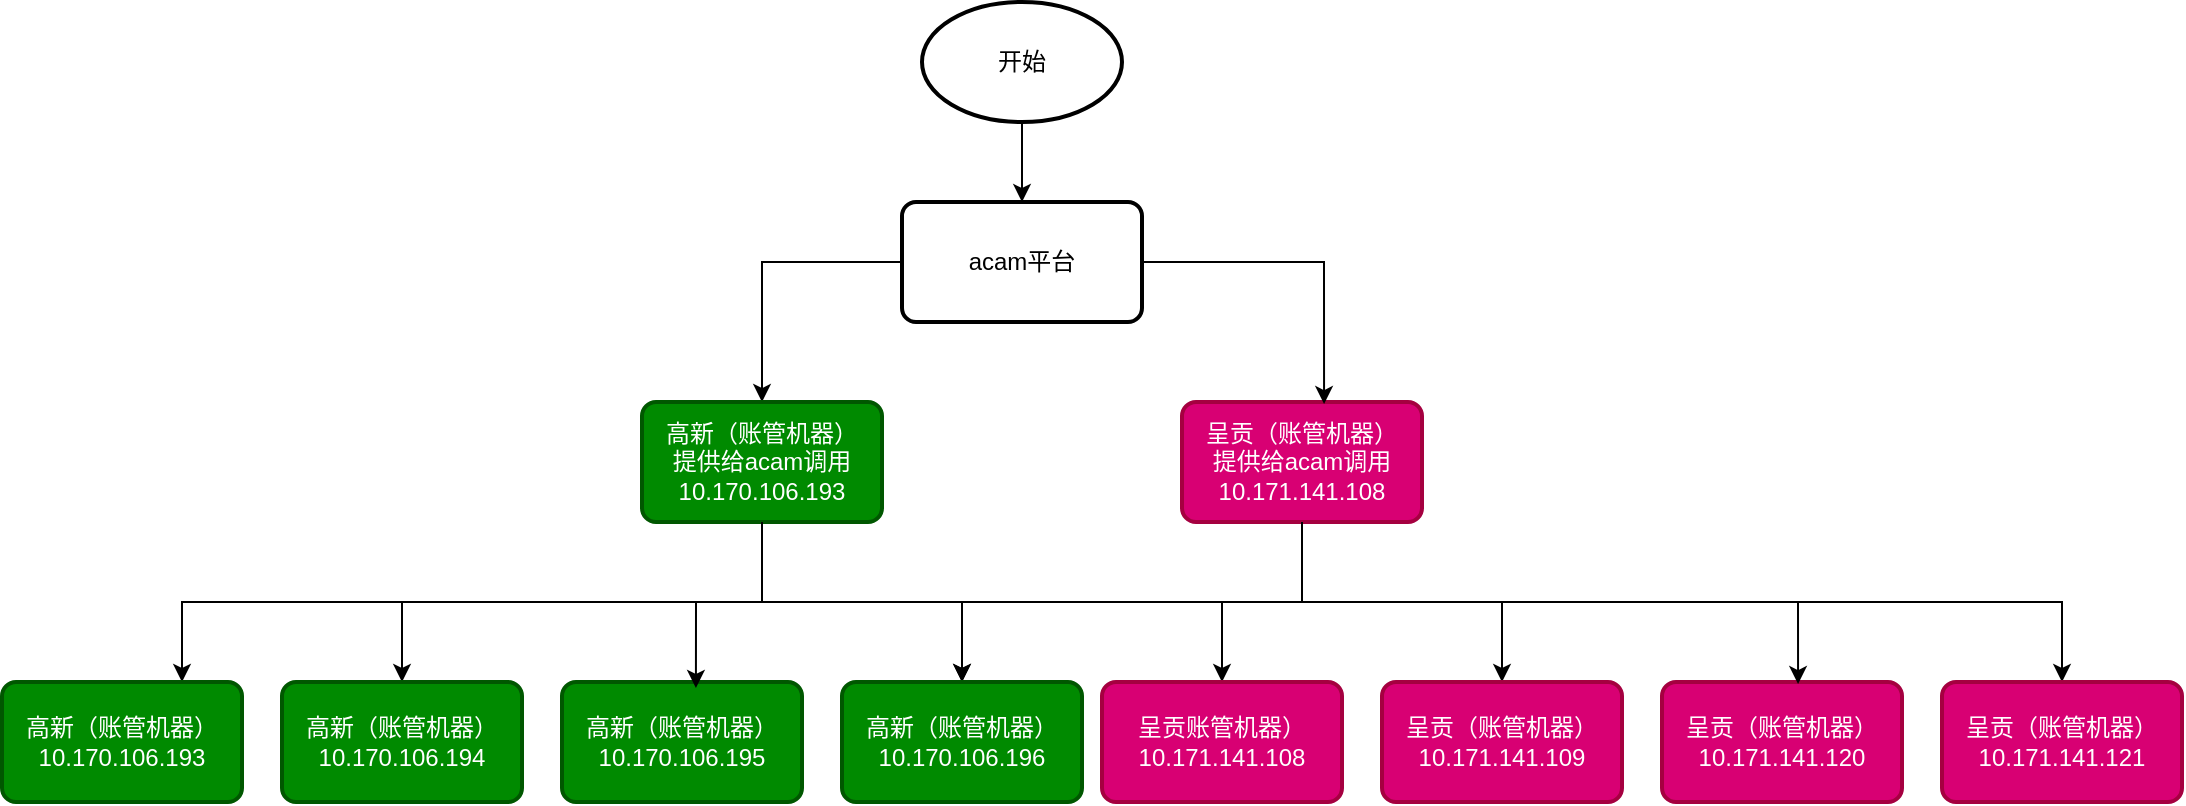 <mxfile version="26.0.5">
  <diagram name="第 1 页" id="qTMx3RKLJZyqo1jGgnL2">
    <mxGraphModel dx="2065" dy="571" grid="1" gridSize="10" guides="1" tooltips="1" connect="1" arrows="1" fold="1" page="1" pageScale="1" pageWidth="827" pageHeight="1169" math="0" shadow="0">
      <root>
        <mxCell id="0" />
        <mxCell id="1" parent="0" />
        <mxCell id="ZqHeTDyFSFgQdkSSylZQ-3" value="" style="edgeStyle=orthogonalEdgeStyle;rounded=0;orthogonalLoop=1;jettySize=auto;html=1;" edge="1" parent="1" source="ZqHeTDyFSFgQdkSSylZQ-1" target="ZqHeTDyFSFgQdkSSylZQ-2">
          <mxGeometry relative="1" as="geometry" />
        </mxCell>
        <mxCell id="ZqHeTDyFSFgQdkSSylZQ-1" value="开始" style="strokeWidth=2;html=1;shape=mxgraph.flowchart.start_1;whiteSpace=wrap;" vertex="1" parent="1">
          <mxGeometry x="380" y="160" width="100" height="60" as="geometry" />
        </mxCell>
        <mxCell id="ZqHeTDyFSFgQdkSSylZQ-6" style="edgeStyle=orthogonalEdgeStyle;rounded=0;orthogonalLoop=1;jettySize=auto;html=1;" edge="1" parent="1" source="ZqHeTDyFSFgQdkSSylZQ-2" target="ZqHeTDyFSFgQdkSSylZQ-4">
          <mxGeometry relative="1" as="geometry" />
        </mxCell>
        <mxCell id="ZqHeTDyFSFgQdkSSylZQ-2" value="acam平台" style="rounded=1;whiteSpace=wrap;html=1;absoluteArcSize=1;arcSize=14;strokeWidth=2;" vertex="1" parent="1">
          <mxGeometry x="370" y="260" width="120" height="60" as="geometry" />
        </mxCell>
        <mxCell id="ZqHeTDyFSFgQdkSSylZQ-16" style="edgeStyle=orthogonalEdgeStyle;rounded=0;orthogonalLoop=1;jettySize=auto;html=1;entryX=0.75;entryY=0;entryDx=0;entryDy=0;" edge="1" parent="1" source="ZqHeTDyFSFgQdkSSylZQ-4" target="ZqHeTDyFSFgQdkSSylZQ-8">
          <mxGeometry relative="1" as="geometry">
            <Array as="points">
              <mxPoint x="300" y="460" />
              <mxPoint x="10" y="460" />
            </Array>
          </mxGeometry>
        </mxCell>
        <mxCell id="ZqHeTDyFSFgQdkSSylZQ-17" style="edgeStyle=orthogonalEdgeStyle;rounded=0;orthogonalLoop=1;jettySize=auto;html=1;" edge="1" parent="1" source="ZqHeTDyFSFgQdkSSylZQ-4" target="ZqHeTDyFSFgQdkSSylZQ-9">
          <mxGeometry relative="1" as="geometry">
            <Array as="points">
              <mxPoint x="300" y="460" />
              <mxPoint x="120" y="460" />
            </Array>
          </mxGeometry>
        </mxCell>
        <mxCell id="ZqHeTDyFSFgQdkSSylZQ-19" style="edgeStyle=orthogonalEdgeStyle;rounded=0;orthogonalLoop=1;jettySize=auto;html=1;entryX=0.5;entryY=0;entryDx=0;entryDy=0;" edge="1" parent="1" source="ZqHeTDyFSFgQdkSSylZQ-4" target="ZqHeTDyFSFgQdkSSylZQ-11">
          <mxGeometry relative="1" as="geometry" />
        </mxCell>
        <mxCell id="ZqHeTDyFSFgQdkSSylZQ-4" value="高新（账管机器）&lt;br&gt;提供给acam调用&lt;br&gt;10.170.106.193" style="rounded=1;whiteSpace=wrap;html=1;absoluteArcSize=1;arcSize=14;strokeWidth=2;fillColor=#008a00;strokeColor=#005700;fontColor=#ffffff;" vertex="1" parent="1">
          <mxGeometry x="240" y="360" width="120" height="60" as="geometry" />
        </mxCell>
        <mxCell id="ZqHeTDyFSFgQdkSSylZQ-20" style="edgeStyle=orthogonalEdgeStyle;rounded=0;orthogonalLoop=1;jettySize=auto;html=1;entryX=0.5;entryY=0;entryDx=0;entryDy=0;" edge="1" parent="1" source="ZqHeTDyFSFgQdkSSylZQ-5" target="ZqHeTDyFSFgQdkSSylZQ-11">
          <mxGeometry relative="1" as="geometry">
            <Array as="points">
              <mxPoint x="570" y="460" />
              <mxPoint x="400" y="460" />
            </Array>
          </mxGeometry>
        </mxCell>
        <mxCell id="ZqHeTDyFSFgQdkSSylZQ-21" style="edgeStyle=orthogonalEdgeStyle;rounded=0;orthogonalLoop=1;jettySize=auto;html=1;entryX=0.5;entryY=0;entryDx=0;entryDy=0;" edge="1" parent="1" source="ZqHeTDyFSFgQdkSSylZQ-5" target="ZqHeTDyFSFgQdkSSylZQ-12">
          <mxGeometry relative="1" as="geometry" />
        </mxCell>
        <mxCell id="ZqHeTDyFSFgQdkSSylZQ-22" style="edgeStyle=orthogonalEdgeStyle;rounded=0;orthogonalLoop=1;jettySize=auto;html=1;" edge="1" parent="1" source="ZqHeTDyFSFgQdkSSylZQ-5" target="ZqHeTDyFSFgQdkSSylZQ-13">
          <mxGeometry relative="1" as="geometry" />
        </mxCell>
        <mxCell id="ZqHeTDyFSFgQdkSSylZQ-24" style="edgeStyle=orthogonalEdgeStyle;rounded=0;orthogonalLoop=1;jettySize=auto;html=1;entryX=0.5;entryY=0;entryDx=0;entryDy=0;" edge="1" parent="1" source="ZqHeTDyFSFgQdkSSylZQ-5" target="ZqHeTDyFSFgQdkSSylZQ-15">
          <mxGeometry relative="1" as="geometry">
            <Array as="points">
              <mxPoint x="570" y="460" />
              <mxPoint x="950" y="460" />
            </Array>
          </mxGeometry>
        </mxCell>
        <mxCell id="ZqHeTDyFSFgQdkSSylZQ-5" value="呈贡（账管机器）&lt;br&gt;提供给acam调用&lt;br&gt;10.171.141.108" style="rounded=1;whiteSpace=wrap;html=1;absoluteArcSize=1;arcSize=14;strokeWidth=2;fillColor=#d80073;strokeColor=#A50040;fontColor=#ffffff;" vertex="1" parent="1">
          <mxGeometry x="510" y="360" width="120" height="60" as="geometry" />
        </mxCell>
        <mxCell id="ZqHeTDyFSFgQdkSSylZQ-7" style="edgeStyle=orthogonalEdgeStyle;rounded=0;orthogonalLoop=1;jettySize=auto;html=1;entryX=0.592;entryY=0.017;entryDx=0;entryDy=0;entryPerimeter=0;" edge="1" parent="1" source="ZqHeTDyFSFgQdkSSylZQ-2" target="ZqHeTDyFSFgQdkSSylZQ-5">
          <mxGeometry relative="1" as="geometry" />
        </mxCell>
        <mxCell id="ZqHeTDyFSFgQdkSSylZQ-8" value="高新（账管机器）&lt;br&gt;10.170.106.193" style="rounded=1;whiteSpace=wrap;html=1;absoluteArcSize=1;arcSize=14;strokeWidth=2;fillColor=#008a00;strokeColor=#005700;fontColor=#ffffff;" vertex="1" parent="1">
          <mxGeometry x="-80" y="500" width="120" height="60" as="geometry" />
        </mxCell>
        <mxCell id="ZqHeTDyFSFgQdkSSylZQ-9" value="高新（账管机器）&lt;br&gt;10.170.106.194" style="rounded=1;whiteSpace=wrap;html=1;absoluteArcSize=1;arcSize=14;strokeWidth=2;fillColor=#008a00;strokeColor=#005700;fontColor=#ffffff;" vertex="1" parent="1">
          <mxGeometry x="60" y="500" width="120" height="60" as="geometry" />
        </mxCell>
        <mxCell id="ZqHeTDyFSFgQdkSSylZQ-10" value="高新（账管机器）&lt;br&gt;10.170.106.195" style="rounded=1;whiteSpace=wrap;html=1;absoluteArcSize=1;arcSize=14;strokeWidth=2;fillColor=#008a00;strokeColor=#005700;fontColor=#ffffff;" vertex="1" parent="1">
          <mxGeometry x="200" y="500" width="120" height="60" as="geometry" />
        </mxCell>
        <mxCell id="ZqHeTDyFSFgQdkSSylZQ-11" value="高新（账管机器）&lt;br&gt;10.170.106.196" style="rounded=1;whiteSpace=wrap;html=1;absoluteArcSize=1;arcSize=14;strokeWidth=2;fillColor=#008a00;strokeColor=#005700;fontColor=#ffffff;" vertex="1" parent="1">
          <mxGeometry x="340" y="500" width="120" height="60" as="geometry" />
        </mxCell>
        <mxCell id="ZqHeTDyFSFgQdkSSylZQ-12" value="呈贡账管机器）&lt;br&gt;10.171.141.108" style="rounded=1;whiteSpace=wrap;html=1;absoluteArcSize=1;arcSize=14;strokeWidth=2;fillColor=#d80073;fontColor=#ffffff;strokeColor=#A50040;" vertex="1" parent="1">
          <mxGeometry x="470" y="500" width="120" height="60" as="geometry" />
        </mxCell>
        <mxCell id="ZqHeTDyFSFgQdkSSylZQ-13" value="呈贡（账管机器）&lt;br&gt;10.171.141.109" style="rounded=1;whiteSpace=wrap;html=1;absoluteArcSize=1;arcSize=14;strokeWidth=2;fillColor=#d80073;fontColor=#ffffff;strokeColor=#A50040;" vertex="1" parent="1">
          <mxGeometry x="610" y="500" width="120" height="60" as="geometry" />
        </mxCell>
        <mxCell id="ZqHeTDyFSFgQdkSSylZQ-14" value="呈贡（账管机器）&lt;br&gt;10.171.141.120" style="rounded=1;whiteSpace=wrap;html=1;absoluteArcSize=1;arcSize=14;strokeWidth=2;fillColor=#d80073;fontColor=#ffffff;strokeColor=#A50040;" vertex="1" parent="1">
          <mxGeometry x="750" y="500" width="120" height="60" as="geometry" />
        </mxCell>
        <mxCell id="ZqHeTDyFSFgQdkSSylZQ-15" value="呈贡（账管机器）&lt;br&gt;10.171.141.121" style="rounded=1;whiteSpace=wrap;html=1;absoluteArcSize=1;arcSize=14;strokeWidth=2;fillColor=#d80073;fontColor=#ffffff;strokeColor=#A50040;" vertex="1" parent="1">
          <mxGeometry x="890" y="500" width="120" height="60" as="geometry" />
        </mxCell>
        <mxCell id="ZqHeTDyFSFgQdkSSylZQ-18" style="edgeStyle=orthogonalEdgeStyle;rounded=0;orthogonalLoop=1;jettySize=auto;html=1;entryX=0.558;entryY=0.05;entryDx=0;entryDy=0;entryPerimeter=0;" edge="1" parent="1" source="ZqHeTDyFSFgQdkSSylZQ-4" target="ZqHeTDyFSFgQdkSSylZQ-10">
          <mxGeometry relative="1" as="geometry" />
        </mxCell>
        <mxCell id="ZqHeTDyFSFgQdkSSylZQ-23" style="edgeStyle=orthogonalEdgeStyle;rounded=0;orthogonalLoop=1;jettySize=auto;html=1;entryX=0.567;entryY=0.017;entryDx=0;entryDy=0;entryPerimeter=0;" edge="1" parent="1" source="ZqHeTDyFSFgQdkSSylZQ-5" target="ZqHeTDyFSFgQdkSSylZQ-14">
          <mxGeometry relative="1" as="geometry">
            <Array as="points">
              <mxPoint x="570" y="460" />
              <mxPoint x="818" y="460" />
            </Array>
          </mxGeometry>
        </mxCell>
      </root>
    </mxGraphModel>
  </diagram>
</mxfile>
